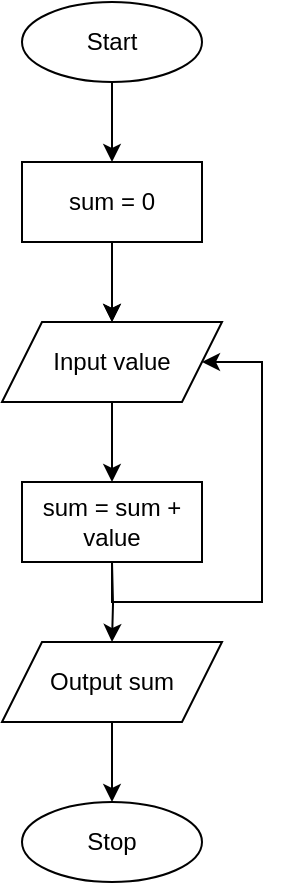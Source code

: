 <mxfile version="24.7.7">
  <diagram name="Page-1" id="L-5BP4bcQD-SCv0KS3jG">
    <mxGraphModel dx="1426" dy="757" grid="1" gridSize="10" guides="1" tooltips="1" connect="1" arrows="1" fold="1" page="1" pageScale="1" pageWidth="850" pageHeight="1100" math="0" shadow="0">
      <root>
        <mxCell id="0" />
        <mxCell id="1" parent="0" />
        <mxCell id="ugjHL7-dU_ZfdXCSoBOU-8" style="edgeStyle=orthogonalEdgeStyle;rounded=0;orthogonalLoop=1;jettySize=auto;html=1;entryX=0.5;entryY=0;entryDx=0;entryDy=0;" edge="1" parent="1" source="ugjHL7-dU_ZfdXCSoBOU-1" target="ugjHL7-dU_ZfdXCSoBOU-7">
          <mxGeometry relative="1" as="geometry" />
        </mxCell>
        <mxCell id="ugjHL7-dU_ZfdXCSoBOU-1" value="Start" style="ellipse;whiteSpace=wrap;html=1;" vertex="1" parent="1">
          <mxGeometry x="380" width="90" height="40" as="geometry" />
        </mxCell>
        <mxCell id="ugjHL7-dU_ZfdXCSoBOU-12" style="edgeStyle=orthogonalEdgeStyle;rounded=0;orthogonalLoop=1;jettySize=auto;html=1;entryX=0.5;entryY=0;entryDx=0;entryDy=0;" edge="1" parent="1" source="ugjHL7-dU_ZfdXCSoBOU-4" target="ugjHL7-dU_ZfdXCSoBOU-11">
          <mxGeometry relative="1" as="geometry" />
        </mxCell>
        <mxCell id="ugjHL7-dU_ZfdXCSoBOU-4" value="Input value" style="shape=parallelogram;perimeter=parallelogramPerimeter;whiteSpace=wrap;html=1;fixedSize=1;" vertex="1" parent="1">
          <mxGeometry x="370" y="160" width="110" height="40" as="geometry" />
        </mxCell>
        <mxCell id="ugjHL7-dU_ZfdXCSoBOU-9" style="edgeStyle=orthogonalEdgeStyle;rounded=0;orthogonalLoop=1;jettySize=auto;html=1;entryX=0.5;entryY=0;entryDx=0;entryDy=0;" edge="1" parent="1" source="ugjHL7-dU_ZfdXCSoBOU-7" target="ugjHL7-dU_ZfdXCSoBOU-4">
          <mxGeometry relative="1" as="geometry" />
        </mxCell>
        <mxCell id="ugjHL7-dU_ZfdXCSoBOU-10" style="edgeStyle=orthogonalEdgeStyle;rounded=0;orthogonalLoop=1;jettySize=auto;html=1;entryX=0.5;entryY=0;entryDx=0;entryDy=0;" edge="1" parent="1" source="ugjHL7-dU_ZfdXCSoBOU-7" target="ugjHL7-dU_ZfdXCSoBOU-4">
          <mxGeometry relative="1" as="geometry" />
        </mxCell>
        <mxCell id="ugjHL7-dU_ZfdXCSoBOU-7" value="sum = 0" style="rounded=0;whiteSpace=wrap;html=1;" vertex="1" parent="1">
          <mxGeometry x="380" y="80" width="90" height="40" as="geometry" />
        </mxCell>
        <mxCell id="ugjHL7-dU_ZfdXCSoBOU-23" style="edgeStyle=orthogonalEdgeStyle;rounded=0;orthogonalLoop=1;jettySize=auto;html=1;entryX=1;entryY=0.5;entryDx=0;entryDy=0;" edge="1" parent="1" source="ugjHL7-dU_ZfdXCSoBOU-11" target="ugjHL7-dU_ZfdXCSoBOU-4">
          <mxGeometry relative="1" as="geometry">
            <Array as="points">
              <mxPoint x="425" y="300" />
              <mxPoint x="500" y="300" />
              <mxPoint x="500" y="180" />
            </Array>
          </mxGeometry>
        </mxCell>
        <mxCell id="ugjHL7-dU_ZfdXCSoBOU-11" value="sum = sum + value" style="rounded=0;whiteSpace=wrap;html=1;" vertex="1" parent="1">
          <mxGeometry x="380" y="240" width="90" height="40" as="geometry" />
        </mxCell>
        <mxCell id="ugjHL7-dU_ZfdXCSoBOU-17" style="edgeStyle=orthogonalEdgeStyle;rounded=0;orthogonalLoop=1;jettySize=auto;html=1;entryX=0.5;entryY=0;entryDx=0;entryDy=0;" edge="1" parent="1" target="ugjHL7-dU_ZfdXCSoBOU-16">
          <mxGeometry relative="1" as="geometry">
            <mxPoint x="425" y="280" as="sourcePoint" />
          </mxGeometry>
        </mxCell>
        <mxCell id="ugjHL7-dU_ZfdXCSoBOU-19" style="edgeStyle=orthogonalEdgeStyle;rounded=0;orthogonalLoop=1;jettySize=auto;html=1;entryX=0.5;entryY=0;entryDx=0;entryDy=0;" edge="1" parent="1" source="ugjHL7-dU_ZfdXCSoBOU-16" target="ugjHL7-dU_ZfdXCSoBOU-18">
          <mxGeometry relative="1" as="geometry" />
        </mxCell>
        <mxCell id="ugjHL7-dU_ZfdXCSoBOU-16" value="Output sum" style="shape=parallelogram;perimeter=parallelogramPerimeter;whiteSpace=wrap;html=1;fixedSize=1;" vertex="1" parent="1">
          <mxGeometry x="370" y="320" width="110" height="40" as="geometry" />
        </mxCell>
        <mxCell id="ugjHL7-dU_ZfdXCSoBOU-18" value="Stop" style="ellipse;whiteSpace=wrap;html=1;" vertex="1" parent="1">
          <mxGeometry x="380" y="400" width="90" height="40" as="geometry" />
        </mxCell>
      </root>
    </mxGraphModel>
  </diagram>
</mxfile>
